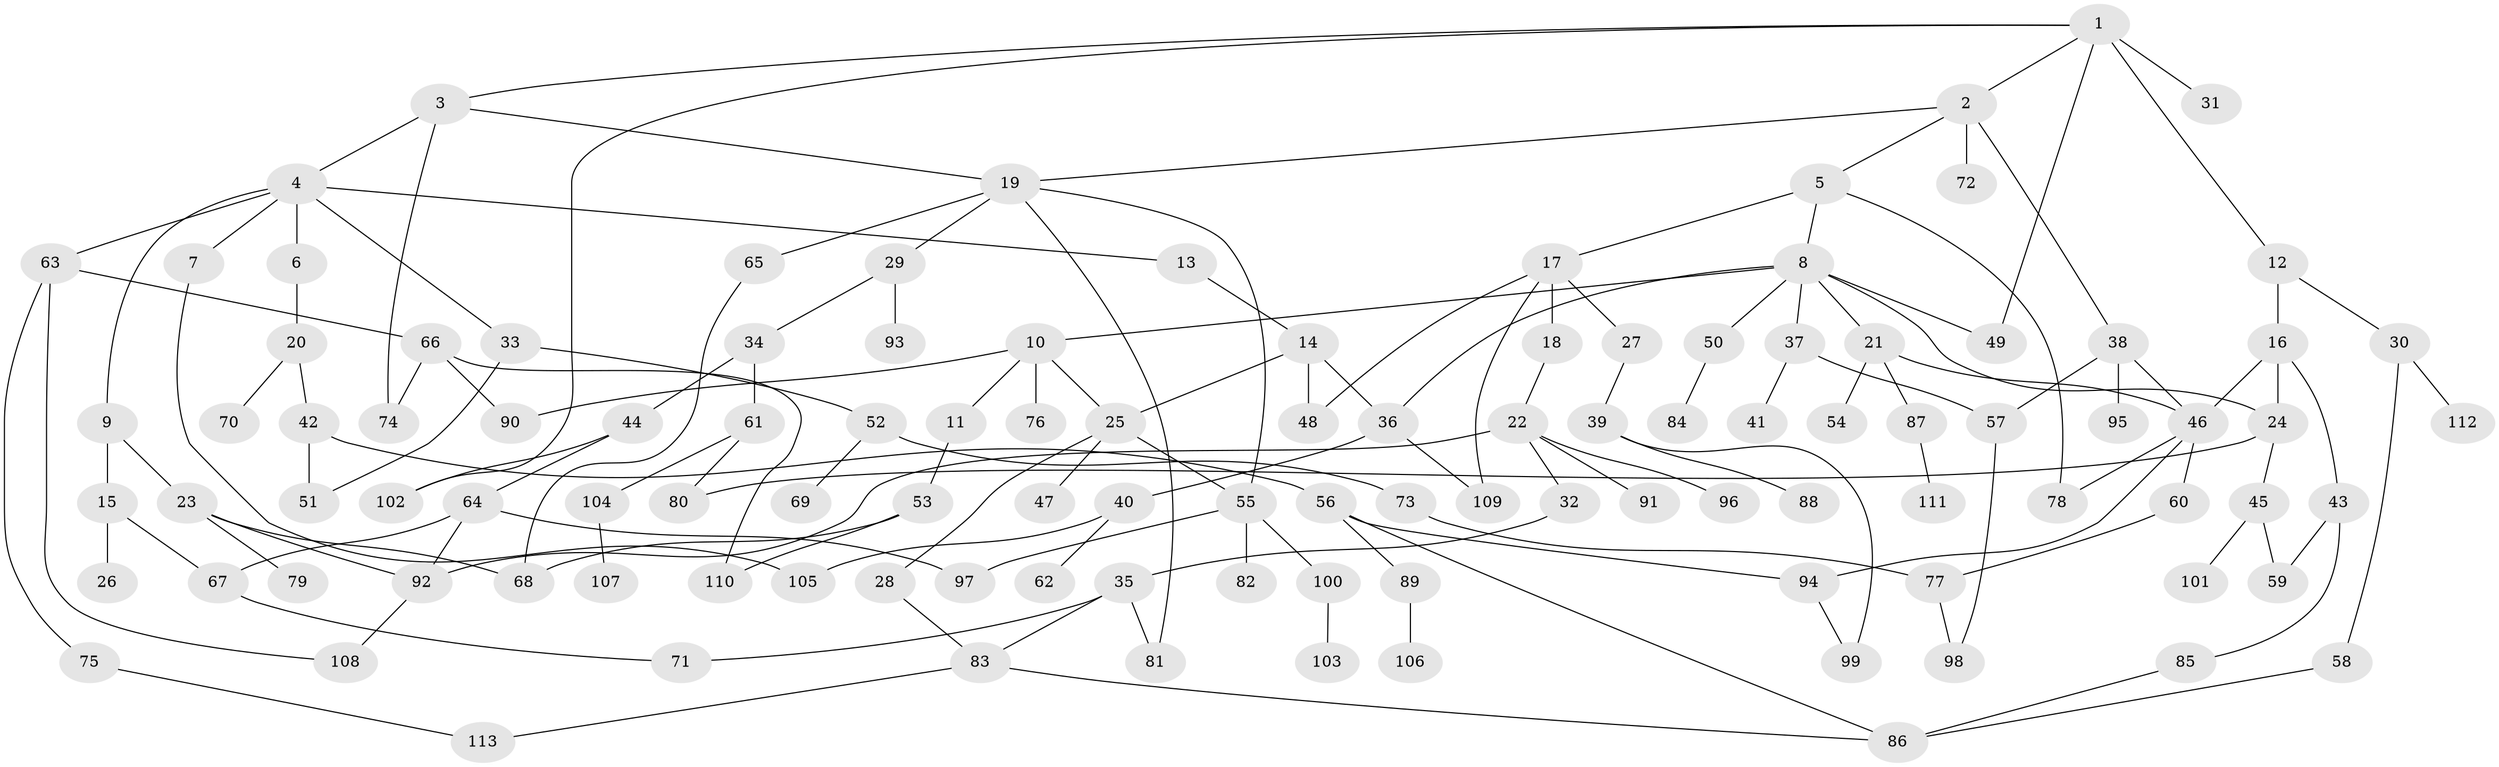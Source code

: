 // Generated by graph-tools (version 1.1) at 2025/10/02/27/25 16:10:52]
// undirected, 113 vertices, 150 edges
graph export_dot {
graph [start="1"]
  node [color=gray90,style=filled];
  1;
  2;
  3;
  4;
  5;
  6;
  7;
  8;
  9;
  10;
  11;
  12;
  13;
  14;
  15;
  16;
  17;
  18;
  19;
  20;
  21;
  22;
  23;
  24;
  25;
  26;
  27;
  28;
  29;
  30;
  31;
  32;
  33;
  34;
  35;
  36;
  37;
  38;
  39;
  40;
  41;
  42;
  43;
  44;
  45;
  46;
  47;
  48;
  49;
  50;
  51;
  52;
  53;
  54;
  55;
  56;
  57;
  58;
  59;
  60;
  61;
  62;
  63;
  64;
  65;
  66;
  67;
  68;
  69;
  70;
  71;
  72;
  73;
  74;
  75;
  76;
  77;
  78;
  79;
  80;
  81;
  82;
  83;
  84;
  85;
  86;
  87;
  88;
  89;
  90;
  91;
  92;
  93;
  94;
  95;
  96;
  97;
  98;
  99;
  100;
  101;
  102;
  103;
  104;
  105;
  106;
  107;
  108;
  109;
  110;
  111;
  112;
  113;
  1 -- 2;
  1 -- 3;
  1 -- 12;
  1 -- 31;
  1 -- 49;
  1 -- 102;
  2 -- 5;
  2 -- 19;
  2 -- 38;
  2 -- 72;
  3 -- 4;
  3 -- 74;
  3 -- 19;
  4 -- 6;
  4 -- 7;
  4 -- 9;
  4 -- 13;
  4 -- 33;
  4 -- 63;
  5 -- 8;
  5 -- 17;
  5 -- 78;
  6 -- 20;
  7 -- 105;
  8 -- 10;
  8 -- 21;
  8 -- 24;
  8 -- 36;
  8 -- 37;
  8 -- 49;
  8 -- 50;
  9 -- 15;
  9 -- 23;
  10 -- 11;
  10 -- 76;
  10 -- 90;
  10 -- 25;
  11 -- 53;
  12 -- 16;
  12 -- 30;
  13 -- 14;
  14 -- 25;
  14 -- 36;
  14 -- 48;
  15 -- 26;
  15 -- 67;
  16 -- 43;
  16 -- 46;
  16 -- 24;
  17 -- 18;
  17 -- 27;
  17 -- 48;
  17 -- 109;
  18 -- 22;
  19 -- 29;
  19 -- 65;
  19 -- 81;
  19 -- 55;
  20 -- 42;
  20 -- 70;
  21 -- 54;
  21 -- 87;
  21 -- 46;
  22 -- 32;
  22 -- 91;
  22 -- 96;
  22 -- 92;
  23 -- 79;
  23 -- 92;
  23 -- 68;
  24 -- 45;
  24 -- 80;
  25 -- 28;
  25 -- 47;
  25 -- 55;
  27 -- 39;
  28 -- 83;
  29 -- 34;
  29 -- 93;
  30 -- 58;
  30 -- 112;
  32 -- 35;
  33 -- 52;
  33 -- 51;
  34 -- 44;
  34 -- 61;
  35 -- 81;
  35 -- 83;
  35 -- 71;
  36 -- 40;
  36 -- 109;
  37 -- 41;
  37 -- 57;
  38 -- 57;
  38 -- 95;
  38 -- 46;
  39 -- 88;
  39 -- 99;
  40 -- 62;
  40 -- 105;
  42 -- 51;
  42 -- 56;
  43 -- 59;
  43 -- 85;
  44 -- 64;
  44 -- 102;
  45 -- 101;
  45 -- 59;
  46 -- 60;
  46 -- 78;
  46 -- 94;
  50 -- 84;
  52 -- 69;
  52 -- 73;
  53 -- 68;
  53 -- 110;
  55 -- 82;
  55 -- 100;
  55 -- 97;
  56 -- 89;
  56 -- 94;
  56 -- 86;
  57 -- 98;
  58 -- 86;
  60 -- 77;
  61 -- 104;
  61 -- 80;
  63 -- 66;
  63 -- 75;
  63 -- 108;
  64 -- 67;
  64 -- 92;
  64 -- 97;
  65 -- 68;
  66 -- 74;
  66 -- 110;
  66 -- 90;
  67 -- 71;
  73 -- 77;
  75 -- 113;
  77 -- 98;
  83 -- 86;
  83 -- 113;
  85 -- 86;
  87 -- 111;
  89 -- 106;
  92 -- 108;
  94 -- 99;
  100 -- 103;
  104 -- 107;
}
